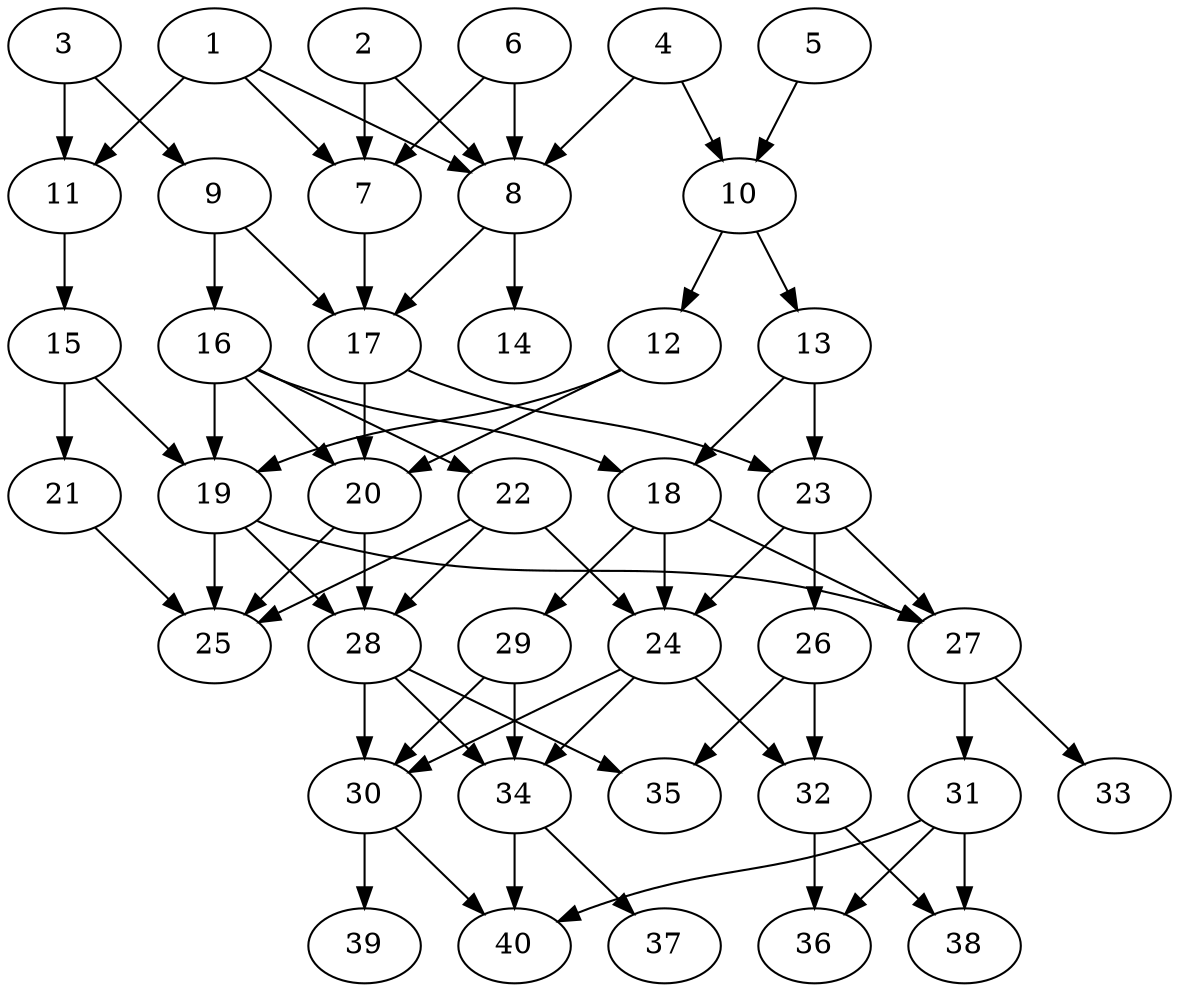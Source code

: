 // DAG automatically generated by daggen at Thu Oct  3 14:06:49 2019
// ./daggen --dot -n 40 --ccr 0.3 --fat 0.5 --regular 0.9 --density 0.6 --mindata 5242880 --maxdata 52428800 
digraph G {
  1 [size="150036480", alpha="0.04", expect_size="45010944"] 
  1 -> 7 [size ="45010944"]
  1 -> 8 [size ="45010944"]
  1 -> 11 [size ="45010944"]
  2 [size="159747413", alpha="0.12", expect_size="47924224"] 
  2 -> 7 [size ="47924224"]
  2 -> 8 [size ="47924224"]
  3 [size="96375467", alpha="0.01", expect_size="28912640"] 
  3 -> 9 [size ="28912640"]
  3 -> 11 [size ="28912640"]
  4 [size="71748267", alpha="0.04", expect_size="21524480"] 
  4 -> 8 [size ="21524480"]
  4 -> 10 [size ="21524480"]
  5 [size="72287573", alpha="0.14", expect_size="21686272"] 
  5 -> 10 [size ="21686272"]
  6 [size="72898560", alpha="0.15", expect_size="21869568"] 
  6 -> 7 [size ="21869568"]
  6 -> 8 [size ="21869568"]
  7 [size="43380053", alpha="0.01", expect_size="13014016"] 
  7 -> 17 [size ="13014016"]
  8 [size="157716480", alpha="0.02", expect_size="47314944"] 
  8 -> 14 [size ="47314944"]
  8 -> 17 [size ="47314944"]
  9 [size="90965333", alpha="0.15", expect_size="27289600"] 
  9 -> 16 [size ="27289600"]
  9 -> 17 [size ="27289600"]
  10 [size="77073067", alpha="0.09", expect_size="23121920"] 
  10 -> 12 [size ="23121920"]
  10 -> 13 [size ="23121920"]
  11 [size="139212800", alpha="0.18", expect_size="41763840"] 
  11 -> 15 [size ="41763840"]
  12 [size="174189227", alpha="0.05", expect_size="52256768"] 
  12 -> 19 [size ="52256768"]
  12 -> 20 [size ="52256768"]
  13 [size="113807360", alpha="0.11", expect_size="34142208"] 
  13 -> 18 [size ="34142208"]
  13 -> 23 [size ="34142208"]
  14 [size="122320213", alpha="0.05", expect_size="36696064"] 
  15 [size="155907413", alpha="0.01", expect_size="46772224"] 
  15 -> 19 [size ="46772224"]
  15 -> 21 [size ="46772224"]
  16 [size="107765760", alpha="0.18", expect_size="32329728"] 
  16 -> 18 [size ="32329728"]
  16 -> 19 [size ="32329728"]
  16 -> 20 [size ="32329728"]
  16 -> 22 [size ="32329728"]
  17 [size="70676480", alpha="0.00", expect_size="21202944"] 
  17 -> 20 [size ="21202944"]
  17 -> 23 [size ="21202944"]
  18 [size="78533973", alpha="0.13", expect_size="23560192"] 
  18 -> 24 [size ="23560192"]
  18 -> 27 [size ="23560192"]
  18 -> 29 [size ="23560192"]
  19 [size="94877013", alpha="0.08", expect_size="28463104"] 
  19 -> 25 [size ="28463104"]
  19 -> 27 [size ="28463104"]
  19 -> 28 [size ="28463104"]
  20 [size="54975147", alpha="0.03", expect_size="16492544"] 
  20 -> 25 [size ="16492544"]
  20 -> 28 [size ="16492544"]
  21 [size="129658880", alpha="0.14", expect_size="38897664"] 
  21 -> 25 [size ="38897664"]
  22 [size="111104000", alpha="0.04", expect_size="33331200"] 
  22 -> 24 [size ="33331200"]
  22 -> 25 [size ="33331200"]
  22 -> 28 [size ="33331200"]
  23 [size="147353600", alpha="0.03", expect_size="44206080"] 
  23 -> 24 [size ="44206080"]
  23 -> 26 [size ="44206080"]
  23 -> 27 [size ="44206080"]
  24 [size="73816747", alpha="0.10", expect_size="22145024"] 
  24 -> 30 [size ="22145024"]
  24 -> 32 [size ="22145024"]
  24 -> 34 [size ="22145024"]
  25 [size="115316053", alpha="0.03", expect_size="34594816"] 
  26 [size="125088427", alpha="0.03", expect_size="37526528"] 
  26 -> 32 [size ="37526528"]
  26 -> 35 [size ="37526528"]
  27 [size="111404373", alpha="0.07", expect_size="33421312"] 
  27 -> 31 [size ="33421312"]
  27 -> 33 [size ="33421312"]
  28 [size="114216960", alpha="0.09", expect_size="34265088"] 
  28 -> 30 [size ="34265088"]
  28 -> 34 [size ="34265088"]
  28 -> 35 [size ="34265088"]
  29 [size="59286187", alpha="0.20", expect_size="17785856"] 
  29 -> 30 [size ="17785856"]
  29 -> 34 [size ="17785856"]
  30 [size="123057493", alpha="0.18", expect_size="36917248"] 
  30 -> 39 [size ="36917248"]
  30 -> 40 [size ="36917248"]
  31 [size="144107520", alpha="0.12", expect_size="43232256"] 
  31 -> 36 [size ="43232256"]
  31 -> 38 [size ="43232256"]
  31 -> 40 [size ="43232256"]
  32 [size="97710080", alpha="0.06", expect_size="29313024"] 
  32 -> 36 [size ="29313024"]
  32 -> 38 [size ="29313024"]
  33 [size="126143147", alpha="0.12", expect_size="37842944"] 
  34 [size="151012693", alpha="0.12", expect_size="45303808"] 
  34 -> 37 [size ="45303808"]
  34 -> 40 [size ="45303808"]
  35 [size="69314560", alpha="0.09", expect_size="20794368"] 
  36 [size="93146453", alpha="0.18", expect_size="27943936"] 
  37 [size="120640853", alpha="0.13", expect_size="36192256"] 
  38 [size="20418560", alpha="0.16", expect_size="6125568"] 
  39 [size="90009600", alpha="0.09", expect_size="27002880"] 
  40 [size="88333653", alpha="0.07", expect_size="26500096"] 
}
